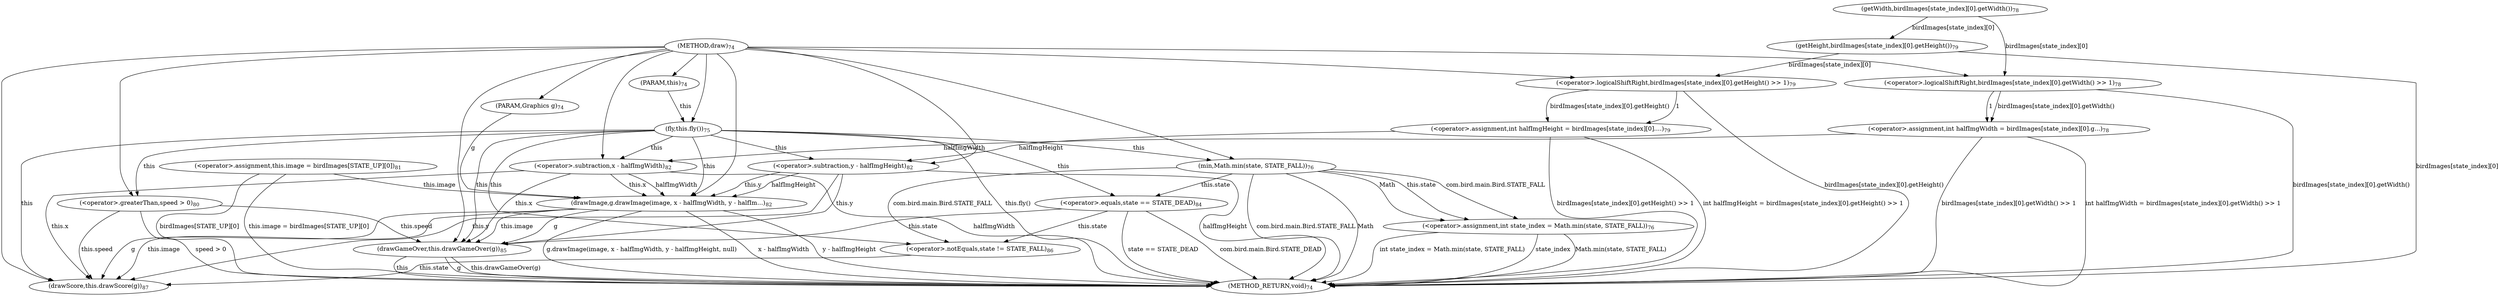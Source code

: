 digraph "draw" {  
"269" [label = <(METHOD,draw)<SUB>74</SUB>> ]
"370" [label = <(METHOD_RETURN,void)<SUB>74</SUB>> ]
"4" [label = <(PARAM,this)<SUB>74</SUB>> ]
"270" [label = <(PARAM,Graphics g)<SUB>74</SUB>> ]
"272" [label = <(fly,this.fly())<SUB>75</SUB>> ]
"274" [label = <(&lt;operator&gt;.assignment,int state_index = Math.min(state, STATE_FALL))<SUB>76</SUB>> ]
"285" [label = <(&lt;operator&gt;.assignment,int halfImgWidth = birdImages[state_index][0].g...)<SUB>78</SUB>> ]
"298" [label = <(&lt;operator&gt;.assignment,int halfImgHeight = birdImages[state_index][0]....)<SUB>79</SUB>> ]
"329" [label = <(drawImage,g.drawImage(image, x - halfImgWidth, y - halfIm...)<SUB>82</SUB>> ]
"272" [label = <(fly,this.fly())<SUB>75</SUB>> ]
"274" [label = <(&lt;operator&gt;.assignment,int state_index = Math.min(state, STATE_FALL))<SUB>76</SUB>> ]
"274" [label = <(&lt;operator&gt;.assignment,int state_index = Math.min(state, STATE_FALL))<SUB>76</SUB>> ]
"285" [label = <(&lt;operator&gt;.assignment,int halfImgWidth = birdImages[state_index][0].g...)<SUB>78</SUB>> ]
"285" [label = <(&lt;operator&gt;.assignment,int halfImgWidth = birdImages[state_index][0].g...)<SUB>78</SUB>> ]
"298" [label = <(&lt;operator&gt;.assignment,int halfImgHeight = birdImages[state_index][0]....)<SUB>79</SUB>> ]
"298" [label = <(&lt;operator&gt;.assignment,int halfImgHeight = birdImages[state_index][0]....)<SUB>79</SUB>> ]
"311" [label = <(&lt;operator&gt;.greaterThan,speed &gt; 0)<SUB>80</SUB>> ]
"316" [label = <(&lt;operator&gt;.assignment,this.image = birdImages[STATE_UP][0])<SUB>81</SUB>> ]
"329" [label = <(drawImage,g.drawImage(image, x - halfImgWidth, y - halfIm...)<SUB>82</SUB>> ]
"329" [label = <(drawImage,g.drawImage(image, x - halfImgWidth, y - halfIm...)<SUB>82</SUB>> ]
"329" [label = <(drawImage,g.drawImage(image, x - halfImgWidth, y - halfIm...)<SUB>82</SUB>> ]
"329" [label = <(drawImage,g.drawImage(image, x - halfImgWidth, y - halfIm...)<SUB>82</SUB>> ]
"329" [label = <(drawImage,g.drawImage(image, x - halfImgWidth, y - halfIm...)<SUB>82</SUB>> ]
"346" [label = <(&lt;operator&gt;.equals,state == STATE_DEAD)<SUB>84</SUB>> ]
"276" [label = <(min,Math.min(state, STATE_FALL))<SUB>76</SUB>> ]
"276" [label = <(min,Math.min(state, STATE_FALL))<SUB>76</SUB>> ]
"276" [label = <(min,Math.min(state, STATE_FALL))<SUB>76</SUB>> ]
"287" [label = <(&lt;operator&gt;.logicalShiftRight,birdImages[state_index][0].getWidth() &gt;&gt; 1)<SUB>78</SUB>> ]
"287" [label = <(&lt;operator&gt;.logicalShiftRight,birdImages[state_index][0].getWidth() &gt;&gt; 1)<SUB>78</SUB>> ]
"300" [label = <(&lt;operator&gt;.logicalShiftRight,birdImages[state_index][0].getHeight() &gt;&gt; 1)<SUB>79</SUB>> ]
"300" [label = <(&lt;operator&gt;.logicalShiftRight,birdImages[state_index][0].getHeight() &gt;&gt; 1)<SUB>79</SUB>> ]
"311" [label = <(&lt;operator&gt;.greaterThan,speed &gt; 0)<SUB>80</SUB>> ]
"311" [label = <(&lt;operator&gt;.greaterThan,speed &gt; 0)<SUB>80</SUB>> ]
"316" [label = <(&lt;operator&gt;.assignment,this.image = birdImages[STATE_UP][0])<SUB>81</SUB>> ]
"316" [label = <(&lt;operator&gt;.assignment,this.image = birdImages[STATE_UP][0])<SUB>81</SUB>> ]
"334" [label = <(&lt;operator&gt;.subtraction,x - halfImgWidth)<SUB>82</SUB>> ]
"334" [label = <(&lt;operator&gt;.subtraction,x - halfImgWidth)<SUB>82</SUB>> ]
"339" [label = <(&lt;operator&gt;.subtraction,y - halfImgHeight)<SUB>82</SUB>> ]
"339" [label = <(&lt;operator&gt;.subtraction,y - halfImgHeight)<SUB>82</SUB>> ]
"346" [label = <(&lt;operator&gt;.equals,state == STATE_DEAD)<SUB>84</SUB>> ]
"346" [label = <(&lt;operator&gt;.equals,state == STATE_DEAD)<SUB>84</SUB>> ]
"354" [label = <(drawGameOver,this.drawGameOver(g))<SUB>85</SUB>> ]
"288" [label = <(getWidth,birdImages[state_index][0].getWidth())<SUB>78</SUB>> ]
"301" [label = <(getHeight,birdImages[state_index][0].getHeight())<SUB>79</SUB>> ]
"354" [label = <(drawGameOver,this.drawGameOver(g))<SUB>85</SUB>> ]
"354" [label = <(drawGameOver,this.drawGameOver(g))<SUB>85</SUB>> ]
"358" [label = <(&lt;operator&gt;.notEquals,state != STATE_FALL)<SUB>86</SUB>> ]
"358" [label = <(&lt;operator&gt;.notEquals,state != STATE_FALL)<SUB>86</SUB>> ]
"358" [label = <(&lt;operator&gt;.notEquals,state != STATE_FALL)<SUB>86</SUB>> ]
"366" [label = <(drawScore,this.drawScore(g))<SUB>87</SUB>> ]
"366" [label = <(drawScore,this.drawScore(g))<SUB>87</SUB>> ]
"366" [label = <(drawScore,this.drawScore(g))<SUB>87</SUB>> ]
  "272" -> "370"  [ label = "this.fly()"] 
  "274" -> "370"  [ label = "state_index"] 
  "276" -> "370"  [ label = "com.bird.main.Bird.STATE_FALL"] 
  "274" -> "370"  [ label = "Math.min(state, STATE_FALL)"] 
  "274" -> "370"  [ label = "int state_index = Math.min(state, STATE_FALL)"] 
  "287" -> "370"  [ label = "birdImages[state_index][0].getWidth()"] 
  "285" -> "370"  [ label = "birdImages[state_index][0].getWidth() &gt;&gt; 1"] 
  "285" -> "370"  [ label = "int halfImgWidth = birdImages[state_index][0].getWidth() &gt;&gt; 1"] 
  "301" -> "370"  [ label = "birdImages[state_index][0]"] 
  "300" -> "370"  [ label = "birdImages[state_index][0].getHeight()"] 
  "298" -> "370"  [ label = "birdImages[state_index][0].getHeight() &gt;&gt; 1"] 
  "298" -> "370"  [ label = "int halfImgHeight = birdImages[state_index][0].getHeight() &gt;&gt; 1"] 
  "311" -> "370"  [ label = "speed &gt; 0"] 
  "316" -> "370"  [ label = "birdImages[STATE_UP][0]"] 
  "316" -> "370"  [ label = "this.image = birdImages[STATE_UP][0]"] 
  "334" -> "370"  [ label = "halfImgWidth"] 
  "329" -> "370"  [ label = "x - halfImgWidth"] 
  "339" -> "370"  [ label = "halfImgHeight"] 
  "329" -> "370"  [ label = "y - halfImgHeight"] 
  "329" -> "370"  [ label = "g.drawImage(image, x - halfImgWidth, y - halfImgHeight, null)"] 
  "346" -> "370"  [ label = "com.bird.main.Bird.STATE_DEAD"] 
  "346" -> "370"  [ label = "state == STATE_DEAD"] 
  "354" -> "370"  [ label = "this"] 
  "354" -> "370"  [ label = "g"] 
  "354" -> "370"  [ label = "this.drawGameOver(g)"] 
  "276" -> "370"  [ label = "Math"] 
  "269" -> "4" 
  "269" -> "270" 
  "276" -> "274"  [ label = "Math"] 
  "276" -> "274"  [ label = "this.state"] 
  "276" -> "274"  [ label = "com.bird.main.Bird.STATE_FALL"] 
  "287" -> "285"  [ label = "birdImages[state_index][0].getWidth()"] 
  "287" -> "285"  [ label = "1"] 
  "300" -> "298"  [ label = "birdImages[state_index][0].getHeight()"] 
  "300" -> "298"  [ label = "1"] 
  "4" -> "272"  [ label = "this"] 
  "269" -> "272" 
  "270" -> "329"  [ label = "g"] 
  "269" -> "329" 
  "272" -> "329"  [ label = "this"] 
  "316" -> "329"  [ label = "this.image"] 
  "334" -> "329"  [ label = "this.x"] 
  "334" -> "329"  [ label = "halfImgWidth"] 
  "339" -> "329"  [ label = "this.y"] 
  "339" -> "329"  [ label = "halfImgHeight"] 
  "269" -> "276" 
  "272" -> "276"  [ label = "this"] 
  "288" -> "287"  [ label = "birdImages[state_index][0]"] 
  "269" -> "287" 
  "301" -> "300"  [ label = "birdImages[state_index][0]"] 
  "269" -> "300" 
  "272" -> "311"  [ label = "this"] 
  "269" -> "311" 
  "272" -> "334"  [ label = "this"] 
  "285" -> "334"  [ label = "halfImgWidth"] 
  "269" -> "334" 
  "272" -> "339"  [ label = "this"] 
  "298" -> "339"  [ label = "halfImgHeight"] 
  "269" -> "339" 
  "272" -> "346"  [ label = "this"] 
  "276" -> "346"  [ label = "this.state"] 
  "288" -> "301"  [ label = "birdImages[state_index][0]"] 
  "272" -> "354"  [ label = "this"] 
  "311" -> "354"  [ label = "this.speed"] 
  "329" -> "354"  [ label = "this.image"] 
  "334" -> "354"  [ label = "this.x"] 
  "339" -> "354"  [ label = "this.y"] 
  "346" -> "354"  [ label = "this.state"] 
  "269" -> "354" 
  "329" -> "354"  [ label = "g"] 
  "272" -> "358"  [ label = "this"] 
  "346" -> "358"  [ label = "this.state"] 
  "276" -> "358"  [ label = "com.bird.main.Bird.STATE_FALL"] 
  "272" -> "366"  [ label = "this"] 
  "311" -> "366"  [ label = "this.speed"] 
  "329" -> "366"  [ label = "this.image"] 
  "334" -> "366"  [ label = "this.x"] 
  "339" -> "366"  [ label = "this.y"] 
  "358" -> "366"  [ label = "this.state"] 
  "269" -> "366" 
  "329" -> "366"  [ label = "g"] 
}
